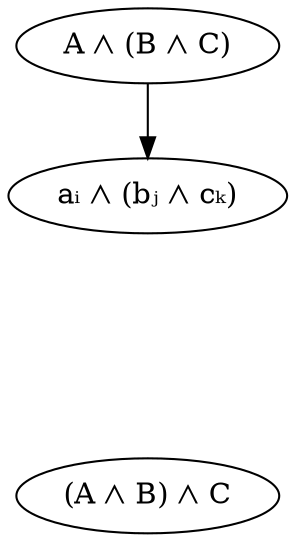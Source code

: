 digraph {
    LeftAssoc[label="A ⋀ (B ⋀ C)"]
    Aand[label="aᵢ ⋀ (bⱼ ⋀ cₖ)" class="value"]

    LeftAssoc -> Aand

    RightAssoc[label="(A ⋀ B) ⋀ C"]
    andC[label="(aᵢ ⋀ bⱼ) ⋀ cₖ" class="value" style=invis]

    andC -> RightAssoc[dir=back style=invis]

    Aand -> andC[style=invis]
    andC -> Aand[style=invis]
}
